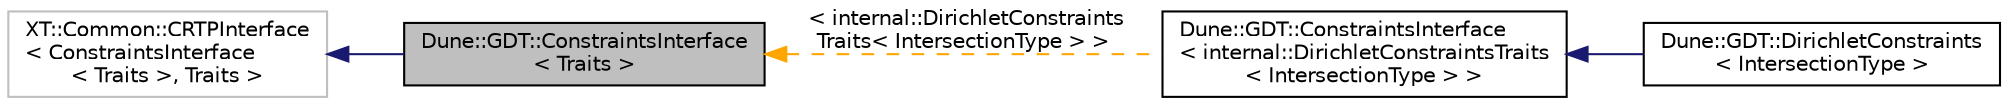 digraph "Dune::GDT::ConstraintsInterface&lt; Traits &gt;"
{
  edge [fontname="Helvetica",fontsize="10",labelfontname="Helvetica",labelfontsize="10"];
  node [fontname="Helvetica",fontsize="10",shape=record];
  rankdir="LR";
  Node0 [label="Dune::GDT::ConstraintsInterface\l\< Traits \>",height=0.2,width=0.4,color="black", fillcolor="grey75", style="filled", fontcolor="black"];
  Node1 -> Node0 [dir="back",color="midnightblue",fontsize="10",style="solid",fontname="Helvetica"];
  Node1 [label="XT::Common::CRTPInterface\l\< ConstraintsInterface\l\< Traits \>, Traits \>",height=0.2,width=0.4,color="grey75", fillcolor="white", style="filled"];
  Node0 -> Node2 [dir="back",color="orange",fontsize="10",style="dashed",label=" \< internal::DirichletConstraints\lTraits\< IntersectionType \> \>" ,fontname="Helvetica"];
  Node2 [label="Dune::GDT::ConstraintsInterface\l\< internal::DirichletConstraintsTraits\l\< IntersectionType \> \>",height=0.2,width=0.4,color="black", fillcolor="white", style="filled",URL="$a02503.html"];
  Node2 -> Node3 [dir="back",color="midnightblue",fontsize="10",style="solid",fontname="Helvetica"];
  Node3 [label="Dune::GDT::DirichletConstraints\l\< IntersectionType \>",height=0.2,width=0.4,color="black", fillcolor="white", style="filled",URL="$a02507.html"];
}
